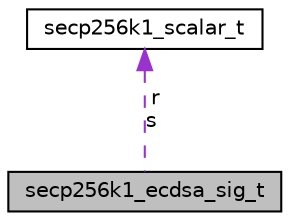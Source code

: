 digraph "secp256k1_ecdsa_sig_t"
{
 // LATEX_PDF_SIZE
  edge [fontname="Helvetica",fontsize="10",labelfontname="Helvetica",labelfontsize="10"];
  node [fontname="Helvetica",fontsize="10",shape=record];
  Node1 [label="secp256k1_ecdsa_sig_t",height=0.2,width=0.4,color="black", fillcolor="grey75", style="filled", fontcolor="black",tooltip=" "];
  Node2 -> Node1 [dir="back",color="darkorchid3",fontsize="10",style="dashed",label=" r\ns" ,fontname="Helvetica"];
  Node2 [label="secp256k1_scalar_t",height=0.2,width=0.4,color="black", fillcolor="white", style="filled",URL="$structsecp256k1__scalar__t.html",tooltip=" "];
}
